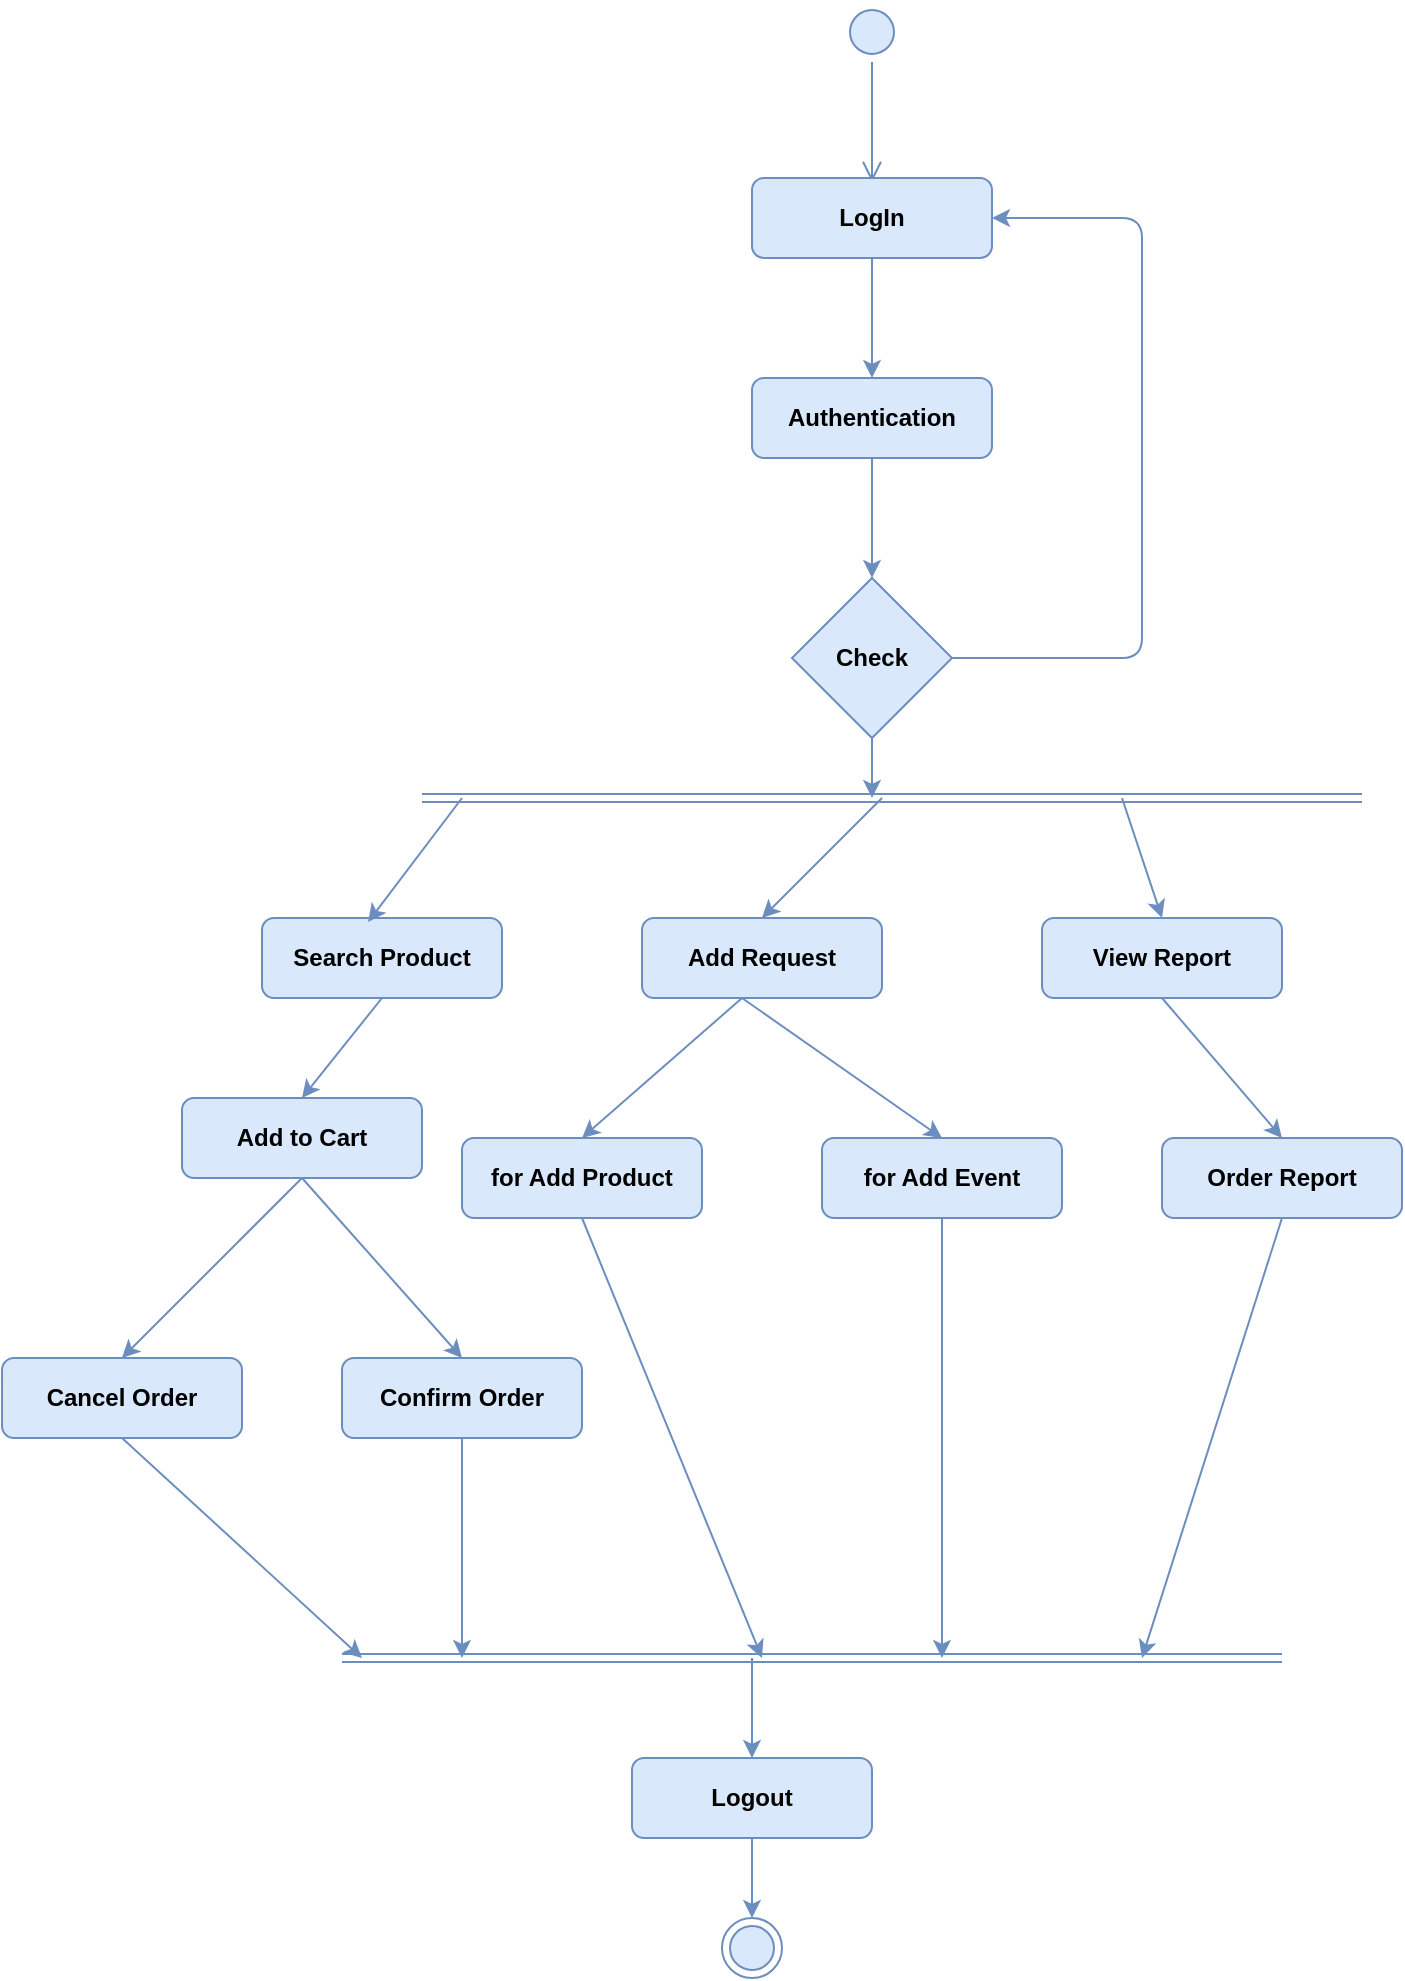 <mxfile version="12.8.9" type="device"><diagram name="Page-1" id="0783ab3e-0a74-02c8-0abd-f7b4e66b4bec"><mxGraphModel dx="1718" dy="433" grid="1" gridSize="10" guides="1" tooltips="1" connect="1" arrows="1" fold="1" page="1" pageScale="1" pageWidth="850" pageHeight="1100" background="#ffffff" math="0" shadow="0"><root><mxCell id="0"/><mxCell id="1" parent="0"/><mxCell id="tru6b69vKlu-JeJsJq7X-4" value="" style="ellipse;html=1;shape=startState;fillColor=#dae8fc;strokeColor=#6c8ebf;fontStyle=1" vertex="1" parent="1"><mxGeometry x="410" y="92" width="30" height="30" as="geometry"/></mxCell><mxCell id="tru6b69vKlu-JeJsJq7X-5" value="" style="edgeStyle=orthogonalEdgeStyle;html=1;verticalAlign=bottom;endArrow=open;endSize=8;strokeColor=#6c8ebf;fillColor=#dae8fc;fontStyle=1" edge="1" parent="1" source="tru6b69vKlu-JeJsJq7X-4"><mxGeometry relative="1" as="geometry"><mxPoint x="425" y="182" as="targetPoint"/></mxGeometry></mxCell><mxCell id="tru6b69vKlu-JeJsJq7X-7" value="LogIn" style="rounded=1;whiteSpace=wrap;html=1;fillColor=#dae8fc;strokeColor=#6c8ebf;fontStyle=1" vertex="1" parent="1"><mxGeometry x="365" y="180" width="120" height="40" as="geometry"/></mxCell><mxCell id="tru6b69vKlu-JeJsJq7X-10" value="" style="endArrow=classic;html=1;exitX=0.5;exitY=1;exitDx=0;exitDy=0;fillColor=#dae8fc;strokeColor=#6c8ebf;fontStyle=1" edge="1" parent="1" source="tru6b69vKlu-JeJsJq7X-7"><mxGeometry width="50" height="50" relative="1" as="geometry"><mxPoint x="400" y="310" as="sourcePoint"/><mxPoint x="425" y="280" as="targetPoint"/></mxGeometry></mxCell><mxCell id="tru6b69vKlu-JeJsJq7X-11" value="Authentication" style="rounded=1;whiteSpace=wrap;html=1;fillColor=#dae8fc;strokeColor=#6c8ebf;fontStyle=1" vertex="1" parent="1"><mxGeometry x="365" y="280" width="120" height="40" as="geometry"/></mxCell><mxCell id="tru6b69vKlu-JeJsJq7X-12" value="Check" style="rhombus;whiteSpace=wrap;html=1;fillColor=#dae8fc;strokeColor=#6c8ebf;fontStyle=1" vertex="1" parent="1"><mxGeometry x="385" y="380" width="80" height="80" as="geometry"/></mxCell><mxCell id="tru6b69vKlu-JeJsJq7X-13" value="" style="endArrow=classic;html=1;exitX=0.5;exitY=1;exitDx=0;exitDy=0;fillColor=#dae8fc;strokeColor=#6c8ebf;fontStyle=1" edge="1" parent="1" source="tru6b69vKlu-JeJsJq7X-11" target="tru6b69vKlu-JeJsJq7X-12"><mxGeometry width="50" height="50" relative="1" as="geometry"><mxPoint x="420" y="390" as="sourcePoint"/><mxPoint x="470" y="340" as="targetPoint"/></mxGeometry></mxCell><mxCell id="tru6b69vKlu-JeJsJq7X-16" value="" style="shape=link;html=1;fillColor=#dae8fc;strokeColor=#6c8ebf;fontStyle=1" edge="1" parent="1"><mxGeometry width="50" height="50" relative="1" as="geometry"><mxPoint x="200" y="490" as="sourcePoint"/><mxPoint x="670" y="490" as="targetPoint"/></mxGeometry></mxCell><mxCell id="tru6b69vKlu-JeJsJq7X-18" value="" style="endArrow=classic;html=1;exitX=0.5;exitY=1;exitDx=0;exitDy=0;fillColor=#dae8fc;strokeColor=#6c8ebf;fontStyle=1" edge="1" parent="1" source="tru6b69vKlu-JeJsJq7X-12"><mxGeometry width="50" height="50" relative="1" as="geometry"><mxPoint x="350" y="450" as="sourcePoint"/><mxPoint x="425" y="490" as="targetPoint"/></mxGeometry></mxCell><mxCell id="tru6b69vKlu-JeJsJq7X-19" value="" style="endArrow=classic;html=1;entryX=1;entryY=0.5;entryDx=0;entryDy=0;exitX=1;exitY=0.5;exitDx=0;exitDy=0;fillColor=#dae8fc;strokeColor=#6c8ebf;fontStyle=1" edge="1" parent="1" source="tru6b69vKlu-JeJsJq7X-12" target="tru6b69vKlu-JeJsJq7X-7"><mxGeometry width="50" height="50" relative="1" as="geometry"><mxPoint x="470" y="420" as="sourcePoint"/><mxPoint x="600" y="360" as="targetPoint"/><Array as="points"><mxPoint x="560" y="420"/><mxPoint x="560" y="200"/></Array></mxGeometry></mxCell><mxCell id="tru6b69vKlu-JeJsJq7X-20" value="Search Product" style="rounded=1;whiteSpace=wrap;html=1;fillColor=#dae8fc;strokeColor=#6c8ebf;fontStyle=1" vertex="1" parent="1"><mxGeometry x="120" y="550" width="120" height="40" as="geometry"/></mxCell><mxCell id="tru6b69vKlu-JeJsJq7X-21" value="Add to Cart" style="rounded=1;whiteSpace=wrap;html=1;fillColor=#dae8fc;strokeColor=#6c8ebf;fontStyle=1" vertex="1" parent="1"><mxGeometry x="80" y="640" width="120" height="40" as="geometry"/></mxCell><mxCell id="tru6b69vKlu-JeJsJq7X-22" value="Cancel Order" style="rounded=1;whiteSpace=wrap;html=1;fillColor=#dae8fc;strokeColor=#6c8ebf;fontStyle=1" vertex="1" parent="1"><mxGeometry x="-10" y="770" width="120" height="40" as="geometry"/></mxCell><mxCell id="tru6b69vKlu-JeJsJq7X-23" value="Confirm Order" style="rounded=1;whiteSpace=wrap;html=1;fillColor=#dae8fc;strokeColor=#6c8ebf;fontStyle=1" vertex="1" parent="1"><mxGeometry x="160" y="770" width="120" height="40" as="geometry"/></mxCell><mxCell id="tru6b69vKlu-JeJsJq7X-24" value="" style="endArrow=classic;html=1;exitX=0.5;exitY=1;exitDx=0;exitDy=0;entryX=0.5;entryY=0;entryDx=0;entryDy=0;fillColor=#dae8fc;strokeColor=#6c8ebf;fontStyle=1" edge="1" parent="1" source="tru6b69vKlu-JeJsJq7X-20" target="tru6b69vKlu-JeJsJq7X-21"><mxGeometry width="50" height="50" relative="1" as="geometry"><mxPoint x="160" y="630" as="sourcePoint"/><mxPoint x="210" y="580" as="targetPoint"/></mxGeometry></mxCell><mxCell id="tru6b69vKlu-JeJsJq7X-25" value="" style="endArrow=classic;html=1;entryX=0.5;entryY=0;entryDx=0;entryDy=0;exitX=0.5;exitY=1;exitDx=0;exitDy=0;fillColor=#dae8fc;strokeColor=#6c8ebf;fontStyle=1" edge="1" parent="1" source="tru6b69vKlu-JeJsJq7X-21" target="tru6b69vKlu-JeJsJq7X-23"><mxGeometry width="50" height="50" relative="1" as="geometry"><mxPoint x="80" y="681" as="sourcePoint"/><mxPoint x="130" y="670" as="targetPoint"/></mxGeometry></mxCell><mxCell id="tru6b69vKlu-JeJsJq7X-26" value="" style="endArrow=classic;html=1;entryX=0.5;entryY=0;entryDx=0;entryDy=0;exitX=0.5;exitY=1;exitDx=0;exitDy=0;fillColor=#dae8fc;strokeColor=#6c8ebf;fontStyle=1" edge="1" parent="1" source="tru6b69vKlu-JeJsJq7X-21" target="tru6b69vKlu-JeJsJq7X-22"><mxGeometry width="50" height="50" relative="1" as="geometry"><mxPoint x="80" y="680" as="sourcePoint"/><mxPoint x="130" y="660" as="targetPoint"/></mxGeometry></mxCell><mxCell id="tru6b69vKlu-JeJsJq7X-28" value="" style="endArrow=classic;html=1;entryX=0.442;entryY=0.05;entryDx=0;entryDy=0;entryPerimeter=0;fillColor=#dae8fc;strokeColor=#6c8ebf;fontStyle=1" edge="1" parent="1" target="tru6b69vKlu-JeJsJq7X-20"><mxGeometry width="50" height="50" relative="1" as="geometry"><mxPoint x="220" y="490" as="sourcePoint"/><mxPoint x="180" y="546" as="targetPoint"/></mxGeometry></mxCell><mxCell id="tru6b69vKlu-JeJsJq7X-29" value="Add Request" style="rounded=1;whiteSpace=wrap;html=1;fillColor=#dae8fc;strokeColor=#6c8ebf;fontStyle=1" vertex="1" parent="1"><mxGeometry x="310" y="550" width="120" height="40" as="geometry"/></mxCell><mxCell id="tru6b69vKlu-JeJsJq7X-30" value="for Add Product" style="rounded=1;whiteSpace=wrap;html=1;fillColor=#dae8fc;strokeColor=#6c8ebf;fontStyle=1" vertex="1" parent="1"><mxGeometry x="220" y="660" width="120" height="40" as="geometry"/></mxCell><mxCell id="tru6b69vKlu-JeJsJq7X-31" value="for Add Event" style="rounded=1;whiteSpace=wrap;html=1;fillColor=#dae8fc;strokeColor=#6c8ebf;fontStyle=1" vertex="1" parent="1"><mxGeometry x="400" y="660" width="120" height="40" as="geometry"/></mxCell><mxCell id="tru6b69vKlu-JeJsJq7X-34" value="" style="endArrow=classic;html=1;entryX=0.5;entryY=0;entryDx=0;entryDy=0;fillColor=#dae8fc;strokeColor=#6c8ebf;fontStyle=1" edge="1" parent="1" target="tru6b69vKlu-JeJsJq7X-29"><mxGeometry width="50" height="50" relative="1" as="geometry"><mxPoint x="430" y="490" as="sourcePoint"/><mxPoint x="570" y="530" as="targetPoint"/></mxGeometry></mxCell><mxCell id="tru6b69vKlu-JeJsJq7X-35" value="" style="endArrow=classic;html=1;exitX=0.417;exitY=1;exitDx=0;exitDy=0;exitPerimeter=0;entryX=0.5;entryY=0;entryDx=0;entryDy=0;fillColor=#dae8fc;strokeColor=#6c8ebf;fontStyle=1" edge="1" parent="1" source="tru6b69vKlu-JeJsJq7X-29" target="tru6b69vKlu-JeJsJq7X-30"><mxGeometry width="50" height="50" relative="1" as="geometry"><mxPoint x="370" y="650" as="sourcePoint"/><mxPoint x="420" y="600" as="targetPoint"/></mxGeometry></mxCell><mxCell id="tru6b69vKlu-JeJsJq7X-36" value="" style="endArrow=classic;html=1;entryX=0.5;entryY=0;entryDx=0;entryDy=0;fillColor=#dae8fc;strokeColor=#6c8ebf;fontStyle=1" edge="1" parent="1" target="tru6b69vKlu-JeJsJq7X-31"><mxGeometry width="50" height="50" relative="1" as="geometry"><mxPoint x="360" y="590" as="sourcePoint"/><mxPoint x="460" y="600" as="targetPoint"/></mxGeometry></mxCell><mxCell id="tru6b69vKlu-JeJsJq7X-37" value="View Report" style="rounded=1;whiteSpace=wrap;html=1;fillColor=#dae8fc;strokeColor=#6c8ebf;fontStyle=1" vertex="1" parent="1"><mxGeometry x="510" y="550" width="120" height="40" as="geometry"/></mxCell><mxCell id="tru6b69vKlu-JeJsJq7X-39" value="" style="endArrow=classic;html=1;entryX=0.5;entryY=0;entryDx=0;entryDy=0;fillColor=#dae8fc;strokeColor=#6c8ebf;fontStyle=1" edge="1" parent="1" target="tru6b69vKlu-JeJsJq7X-37"><mxGeometry width="50" height="50" relative="1" as="geometry"><mxPoint x="550" y="490" as="sourcePoint"/><mxPoint x="590" y="510" as="targetPoint"/></mxGeometry></mxCell><mxCell id="tru6b69vKlu-JeJsJq7X-40" value="Order Report" style="rounded=1;whiteSpace=wrap;html=1;fillColor=#dae8fc;strokeColor=#6c8ebf;fontStyle=1" vertex="1" parent="1"><mxGeometry x="570" y="660" width="120" height="40" as="geometry"/></mxCell><mxCell id="tru6b69vKlu-JeJsJq7X-41" value="" style="endArrow=classic;html=1;exitX=0.5;exitY=1;exitDx=0;exitDy=0;entryX=0.5;entryY=0;entryDx=0;entryDy=0;fillColor=#dae8fc;strokeColor=#6c8ebf;fontStyle=1" edge="1" parent="1" source="tru6b69vKlu-JeJsJq7X-37" target="tru6b69vKlu-JeJsJq7X-40"><mxGeometry width="50" height="50" relative="1" as="geometry"><mxPoint x="620" y="660" as="sourcePoint"/><mxPoint x="670" y="610" as="targetPoint"/></mxGeometry></mxCell><mxCell id="tru6b69vKlu-JeJsJq7X-42" value="" style="shape=link;html=1;fillColor=#dae8fc;strokeColor=#6c8ebf;fontStyle=1" edge="1" parent="1"><mxGeometry width="50" height="50" relative="1" as="geometry"><mxPoint x="160" y="920" as="sourcePoint"/><mxPoint x="630" y="920" as="targetPoint"/></mxGeometry></mxCell><mxCell id="tru6b69vKlu-JeJsJq7X-45" value="" style="endArrow=classic;html=1;exitX=0.5;exitY=1;exitDx=0;exitDy=0;fillColor=#dae8fc;strokeColor=#6c8ebf;fontStyle=1" edge="1" parent="1" source="tru6b69vKlu-JeJsJq7X-22"><mxGeometry width="50" height="50" relative="1" as="geometry"><mxPoint x="70" y="900" as="sourcePoint"/><mxPoint x="170" y="920" as="targetPoint"/></mxGeometry></mxCell><mxCell id="tru6b69vKlu-JeJsJq7X-46" value="" style="endArrow=classic;html=1;exitX=0.5;exitY=1;exitDx=0;exitDy=0;fillColor=#dae8fc;strokeColor=#6c8ebf;fontStyle=1" edge="1" parent="1" source="tru6b69vKlu-JeJsJq7X-23"><mxGeometry width="50" height="50" relative="1" as="geometry"><mxPoint x="210" y="890" as="sourcePoint"/><mxPoint x="220" y="920" as="targetPoint"/></mxGeometry></mxCell><mxCell id="tru6b69vKlu-JeJsJq7X-47" value="" style="endArrow=classic;html=1;exitX=0.5;exitY=1;exitDx=0;exitDy=0;fillColor=#dae8fc;strokeColor=#6c8ebf;fontStyle=1" edge="1" parent="1" source="tru6b69vKlu-JeJsJq7X-31"><mxGeometry width="50" height="50" relative="1" as="geometry"><mxPoint x="360" y="820" as="sourcePoint"/><mxPoint x="460" y="920" as="targetPoint"/></mxGeometry></mxCell><mxCell id="tru6b69vKlu-JeJsJq7X-48" value="" style="endArrow=classic;html=1;exitX=0.5;exitY=1;exitDx=0;exitDy=0;fillColor=#dae8fc;strokeColor=#6c8ebf;fontStyle=1" edge="1" parent="1" source="tru6b69vKlu-JeJsJq7X-40"><mxGeometry width="50" height="50" relative="1" as="geometry"><mxPoint x="570" y="760" as="sourcePoint"/><mxPoint x="560" y="920" as="targetPoint"/></mxGeometry></mxCell><mxCell id="tru6b69vKlu-JeJsJq7X-49" value="" style="endArrow=classic;html=1;exitX=0.5;exitY=1;exitDx=0;exitDy=0;fillColor=#dae8fc;strokeColor=#6c8ebf;fontStyle=1" edge="1" parent="1" source="tru6b69vKlu-JeJsJq7X-30"><mxGeometry width="50" height="50" relative="1" as="geometry"><mxPoint x="360" y="840" as="sourcePoint"/><mxPoint x="370" y="920" as="targetPoint"/></mxGeometry></mxCell><mxCell id="tru6b69vKlu-JeJsJq7X-50" value="" style="ellipse;html=1;shape=endState;fillColor=#dae8fc;strokeColor=#6c8ebf;fontStyle=1" vertex="1" parent="1"><mxGeometry x="350" y="1050" width="30" height="30" as="geometry"/></mxCell><mxCell id="tru6b69vKlu-JeJsJq7X-51" value="Logout" style="rounded=1;whiteSpace=wrap;html=1;fillColor=#dae8fc;strokeColor=#6c8ebf;fontStyle=1" vertex="1" parent="1"><mxGeometry x="305" y="970" width="120" height="40" as="geometry"/></mxCell><mxCell id="tru6b69vKlu-JeJsJq7X-52" value="" style="endArrow=classic;html=1;entryX=0.5;entryY=0;entryDx=0;entryDy=0;fillColor=#dae8fc;strokeColor=#6c8ebf;fontStyle=1" edge="1" parent="1" target="tru6b69vKlu-JeJsJq7X-51"><mxGeometry width="50" height="50" relative="1" as="geometry"><mxPoint x="365" y="920" as="sourcePoint"/><mxPoint x="400" y="940" as="targetPoint"/></mxGeometry></mxCell><mxCell id="tru6b69vKlu-JeJsJq7X-54" value="" style="endArrow=classic;html=1;exitX=0.5;exitY=1;exitDx=0;exitDy=0;entryX=0.5;entryY=0;entryDx=0;entryDy=0;fillColor=#dae8fc;strokeColor=#6c8ebf;fontStyle=1" edge="1" parent="1" source="tru6b69vKlu-JeJsJq7X-51" target="tru6b69vKlu-JeJsJq7X-50"><mxGeometry width="50" height="50" relative="1" as="geometry"><mxPoint x="410" y="1070" as="sourcePoint"/><mxPoint x="460" y="1020" as="targetPoint"/></mxGeometry></mxCell></root></mxGraphModel></diagram></mxfile>